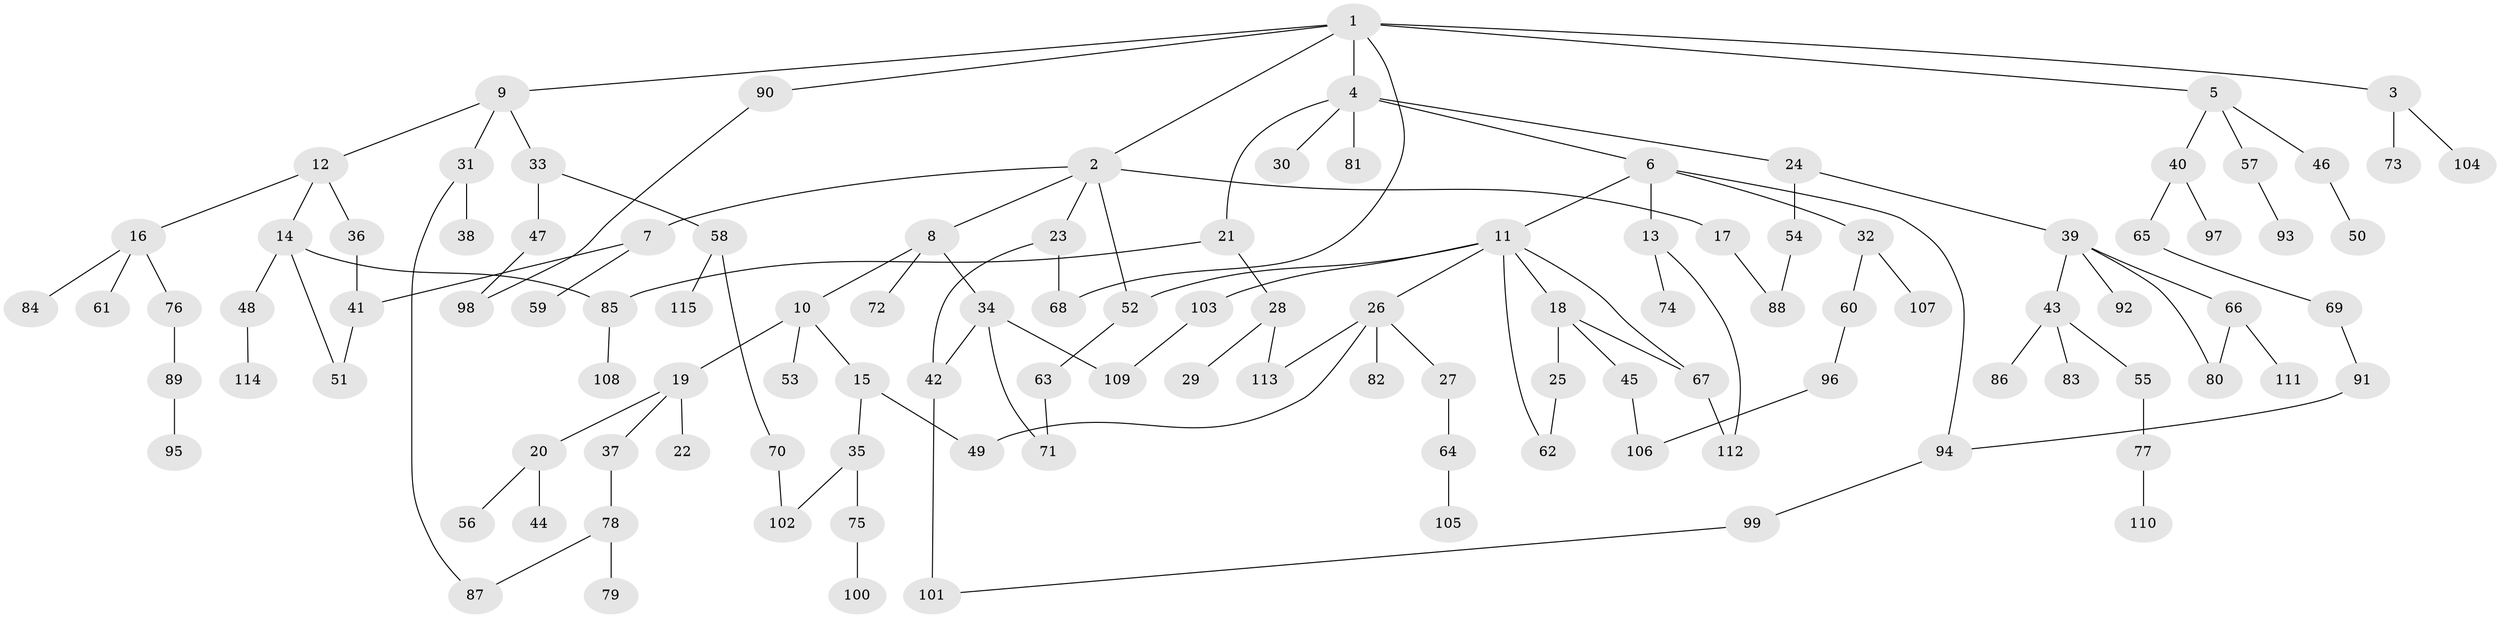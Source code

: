 // coarse degree distribution, {7: 0.012195121951219513, 6: 0.024390243902439025, 2: 0.47560975609756095, 5: 0.024390243902439025, 4: 0.08536585365853659, 3: 0.21951219512195122, 1: 0.15853658536585366}
// Generated by graph-tools (version 1.1) at 2025/48/03/04/25 22:48:58]
// undirected, 115 vertices, 135 edges
graph export_dot {
  node [color=gray90,style=filled];
  1;
  2;
  3;
  4;
  5;
  6;
  7;
  8;
  9;
  10;
  11;
  12;
  13;
  14;
  15;
  16;
  17;
  18;
  19;
  20;
  21;
  22;
  23;
  24;
  25;
  26;
  27;
  28;
  29;
  30;
  31;
  32;
  33;
  34;
  35;
  36;
  37;
  38;
  39;
  40;
  41;
  42;
  43;
  44;
  45;
  46;
  47;
  48;
  49;
  50;
  51;
  52;
  53;
  54;
  55;
  56;
  57;
  58;
  59;
  60;
  61;
  62;
  63;
  64;
  65;
  66;
  67;
  68;
  69;
  70;
  71;
  72;
  73;
  74;
  75;
  76;
  77;
  78;
  79;
  80;
  81;
  82;
  83;
  84;
  85;
  86;
  87;
  88;
  89;
  90;
  91;
  92;
  93;
  94;
  95;
  96;
  97;
  98;
  99;
  100;
  101;
  102;
  103;
  104;
  105;
  106;
  107;
  108;
  109;
  110;
  111;
  112;
  113;
  114;
  115;
  1 -- 2;
  1 -- 3;
  1 -- 4;
  1 -- 5;
  1 -- 9;
  1 -- 90;
  1 -- 68;
  2 -- 7;
  2 -- 8;
  2 -- 17;
  2 -- 23;
  2 -- 52;
  3 -- 73;
  3 -- 104;
  4 -- 6;
  4 -- 21;
  4 -- 24;
  4 -- 30;
  4 -- 81;
  5 -- 40;
  5 -- 46;
  5 -- 57;
  6 -- 11;
  6 -- 13;
  6 -- 32;
  6 -- 94;
  7 -- 59;
  7 -- 41;
  8 -- 10;
  8 -- 34;
  8 -- 72;
  9 -- 12;
  9 -- 31;
  9 -- 33;
  10 -- 15;
  10 -- 19;
  10 -- 53;
  11 -- 18;
  11 -- 26;
  11 -- 52;
  11 -- 103;
  11 -- 67;
  11 -- 62;
  12 -- 14;
  12 -- 16;
  12 -- 36;
  13 -- 74;
  13 -- 112;
  14 -- 48;
  14 -- 51;
  14 -- 85;
  15 -- 35;
  15 -- 49;
  16 -- 61;
  16 -- 76;
  16 -- 84;
  17 -- 88;
  18 -- 25;
  18 -- 45;
  18 -- 67;
  19 -- 20;
  19 -- 22;
  19 -- 37;
  20 -- 44;
  20 -- 56;
  21 -- 28;
  21 -- 85;
  23 -- 68;
  23 -- 42;
  24 -- 39;
  24 -- 54;
  25 -- 62;
  26 -- 27;
  26 -- 82;
  26 -- 113;
  26 -- 49;
  27 -- 64;
  28 -- 29;
  28 -- 113;
  31 -- 38;
  31 -- 87;
  32 -- 60;
  32 -- 107;
  33 -- 47;
  33 -- 58;
  34 -- 42;
  34 -- 109;
  34 -- 71;
  35 -- 75;
  35 -- 102;
  36 -- 41;
  37 -- 78;
  39 -- 43;
  39 -- 66;
  39 -- 80;
  39 -- 92;
  40 -- 65;
  40 -- 97;
  41 -- 51;
  42 -- 101;
  43 -- 55;
  43 -- 83;
  43 -- 86;
  45 -- 106;
  46 -- 50;
  47 -- 98;
  48 -- 114;
  52 -- 63;
  54 -- 88;
  55 -- 77;
  57 -- 93;
  58 -- 70;
  58 -- 115;
  60 -- 96;
  63 -- 71;
  64 -- 105;
  65 -- 69;
  66 -- 111;
  66 -- 80;
  67 -- 112;
  69 -- 91;
  70 -- 102;
  75 -- 100;
  76 -- 89;
  77 -- 110;
  78 -- 79;
  78 -- 87;
  85 -- 108;
  89 -- 95;
  90 -- 98;
  91 -- 94;
  94 -- 99;
  96 -- 106;
  99 -- 101;
  103 -- 109;
}
